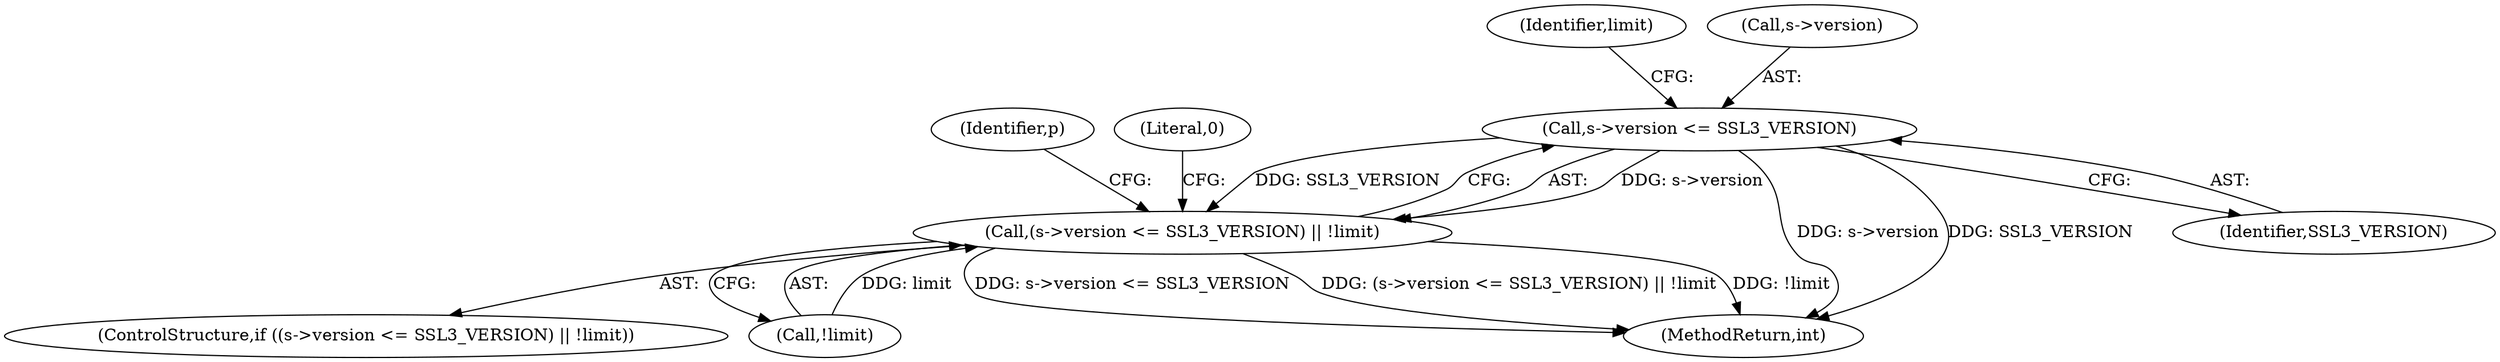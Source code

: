 digraph "0_openssl_a004e72b95835136d3f1ea90517f706c24c03da7_5@pointer" {
"1000143" [label="(Call,s->version <= SSL3_VERSION)"];
"1000142" [label="(Call,(s->version <= SSL3_VERSION) || !limit)"];
"1000154" [label="(Identifier,p)"];
"1000149" [label="(Identifier,limit)"];
"1000144" [label="(Call,s->version)"];
"1000298" [label="(MethodReturn,int)"];
"1000151" [label="(Literal,0)"];
"1000142" [label="(Call,(s->version <= SSL3_VERSION) || !limit)"];
"1000141" [label="(ControlStructure,if ((s->version <= SSL3_VERSION) || !limit))"];
"1000143" [label="(Call,s->version <= SSL3_VERSION)"];
"1000147" [label="(Identifier,SSL3_VERSION)"];
"1000148" [label="(Call,!limit)"];
"1000143" -> "1000142"  [label="AST: "];
"1000143" -> "1000147"  [label="CFG: "];
"1000144" -> "1000143"  [label="AST: "];
"1000147" -> "1000143"  [label="AST: "];
"1000149" -> "1000143"  [label="CFG: "];
"1000142" -> "1000143"  [label="CFG: "];
"1000143" -> "1000298"  [label="DDG: s->version"];
"1000143" -> "1000298"  [label="DDG: SSL3_VERSION"];
"1000143" -> "1000142"  [label="DDG: s->version"];
"1000143" -> "1000142"  [label="DDG: SSL3_VERSION"];
"1000142" -> "1000141"  [label="AST: "];
"1000142" -> "1000148"  [label="CFG: "];
"1000148" -> "1000142"  [label="AST: "];
"1000151" -> "1000142"  [label="CFG: "];
"1000154" -> "1000142"  [label="CFG: "];
"1000142" -> "1000298"  [label="DDG: (s->version <= SSL3_VERSION) || !limit"];
"1000142" -> "1000298"  [label="DDG: !limit"];
"1000142" -> "1000298"  [label="DDG: s->version <= SSL3_VERSION"];
"1000148" -> "1000142"  [label="DDG: limit"];
}
